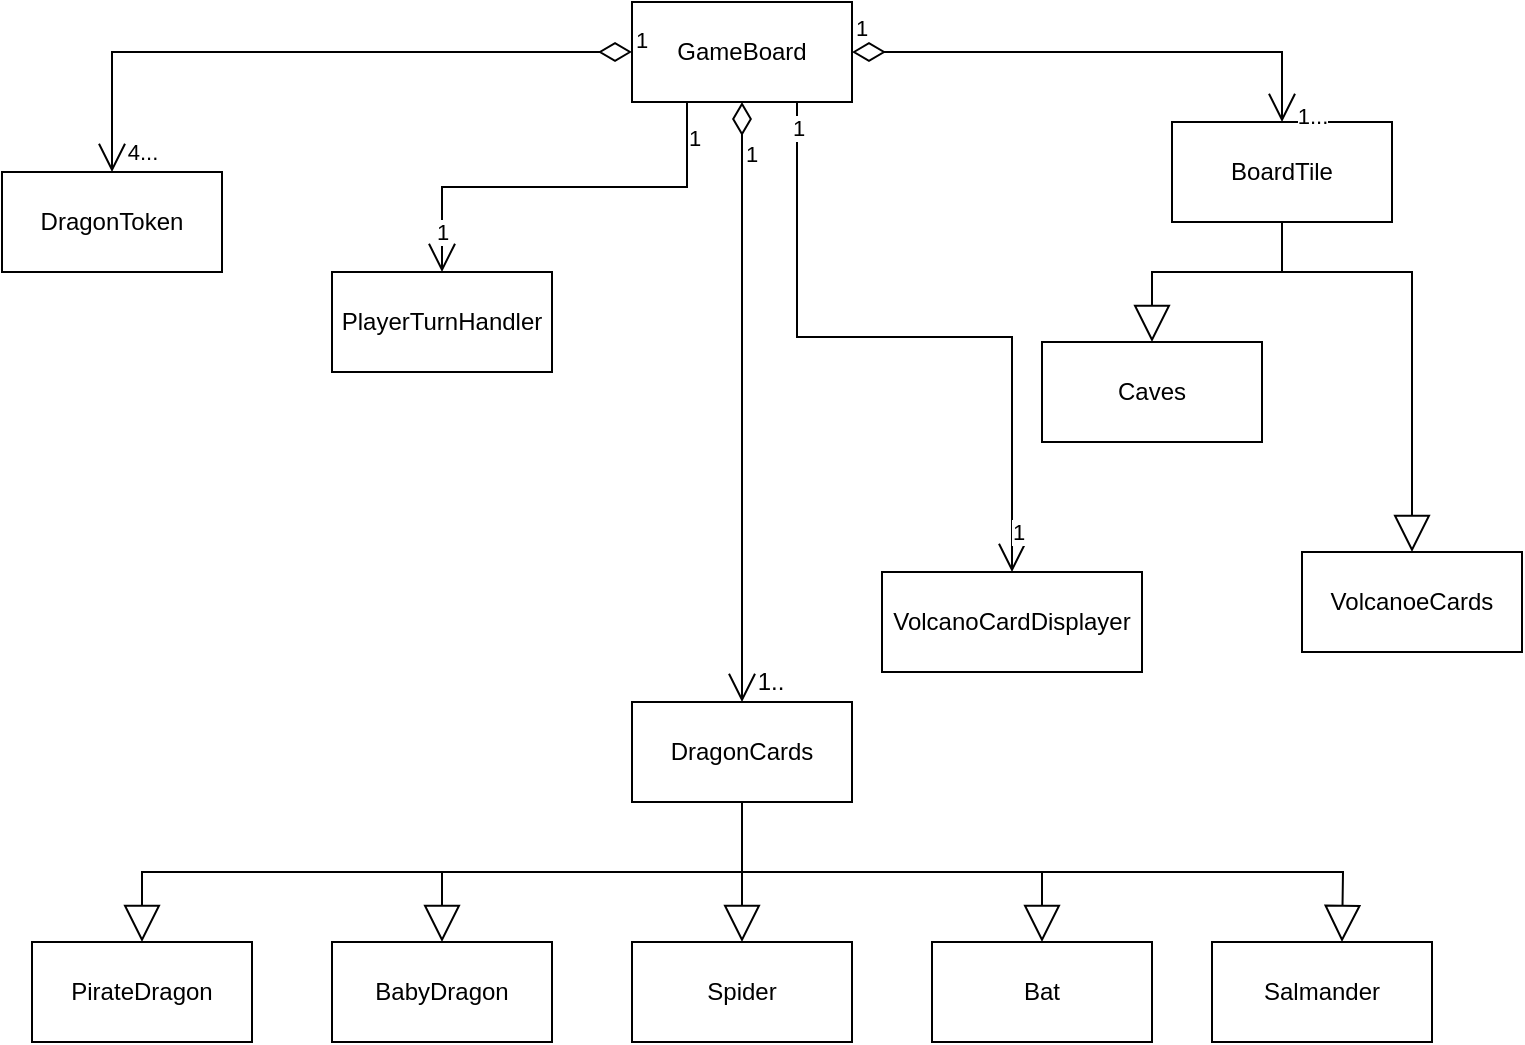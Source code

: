<mxfile version="23.1.2" type="google" pages="2">
  <diagram name="Page-1" id="gMzCMHXX9FjcbCN0oBpS">
    <mxGraphModel grid="1" page="1" gridSize="10" guides="1" tooltips="1" connect="1" arrows="1" fold="1" pageScale="1" pageWidth="827" pageHeight="1169" math="0" shadow="0">
      <root>
        <mxCell id="0" />
        <mxCell id="1" parent="0" />
        <mxCell id="GsDGSJiI5NfOqgojjjiV-1" value="DragonToken" style="html=1;whiteSpace=wrap;" vertex="1" parent="1">
          <mxGeometry x="30" y="180" width="110" height="50" as="geometry" />
        </mxCell>
        <mxCell id="GsDGSJiI5NfOqgojjjiV-3" value="Caves" style="html=1;whiteSpace=wrap;" vertex="1" parent="1">
          <mxGeometry x="550" y="265" width="110" height="50" as="geometry" />
        </mxCell>
        <mxCell id="GsDGSJiI5NfOqgojjjiV-4" value="VolcanoeCards" style="html=1;whiteSpace=wrap;" vertex="1" parent="1">
          <mxGeometry x="680" y="370" width="110" height="50" as="geometry" />
        </mxCell>
        <mxCell id="GsDGSJiI5NfOqgojjjiV-5" value="BoardTile" style="html=1;whiteSpace=wrap;" vertex="1" parent="1">
          <mxGeometry x="615" y="155" width="110" height="50" as="geometry" />
        </mxCell>
        <mxCell id="GsDGSJiI5NfOqgojjjiV-6" value="" style="endArrow=block;endSize=16;endFill=0;html=1;rounded=0;exitX=0.5;exitY=1;exitDx=0;exitDy=0;entryX=0.5;entryY=0;entryDx=0;entryDy=0;edgeStyle=orthogonalEdgeStyle;" edge="1" parent="1" source="GsDGSJiI5NfOqgojjjiV-5" target="GsDGSJiI5NfOqgojjjiV-4">
          <mxGeometry width="160" relative="1" as="geometry">
            <mxPoint x="615" y="235" as="sourcePoint" />
            <mxPoint x="775" y="235" as="targetPoint" />
            <Array as="points">
              <mxPoint x="670" y="230" />
              <mxPoint x="735" y="230" />
            </Array>
          </mxGeometry>
        </mxCell>
        <mxCell id="GsDGSJiI5NfOqgojjjiV-7" value="" style="endArrow=block;endSize=16;endFill=0;html=1;rounded=0;exitX=0.5;exitY=1;exitDx=0;exitDy=0;entryX=0.5;entryY=0;entryDx=0;entryDy=0;edgeStyle=orthogonalEdgeStyle;" edge="1" parent="1" source="GsDGSJiI5NfOqgojjjiV-5" target="GsDGSJiI5NfOqgojjjiV-3">
          <mxGeometry width="160" relative="1" as="geometry">
            <mxPoint x="680" y="215" as="sourcePoint" />
            <mxPoint x="740" y="275" as="targetPoint" />
            <Array as="points">
              <mxPoint x="670" y="230" />
              <mxPoint x="605" y="230" />
            </Array>
          </mxGeometry>
        </mxCell>
        <mxCell id="GsDGSJiI5NfOqgojjjiV-8" value="GameBoard" style="html=1;whiteSpace=wrap;" vertex="1" parent="1">
          <mxGeometry x="345" y="95" width="110" height="50" as="geometry" />
        </mxCell>
        <mxCell id="GsDGSJiI5NfOqgojjjiV-10" value="1" style="endArrow=open;html=1;endSize=12;startArrow=diamondThin;startSize=14;startFill=0;edgeStyle=orthogonalEdgeStyle;align=left;verticalAlign=bottom;rounded=0;exitX=1;exitY=0.5;exitDx=0;exitDy=0;entryX=0.5;entryY=0;entryDx=0;entryDy=0;" edge="1" parent="1" source="GsDGSJiI5NfOqgojjjiV-8" target="GsDGSJiI5NfOqgojjjiV-5">
          <mxGeometry x="-1" y="3" relative="1" as="geometry">
            <mxPoint x="435" y="165" as="sourcePoint" />
            <mxPoint x="595" y="165" as="targetPoint" />
          </mxGeometry>
        </mxCell>
        <mxCell id="GsDGSJiI5NfOqgojjjiV-11" value="1..." style="edgeLabel;html=1;align=center;verticalAlign=middle;resizable=0;points=[];" connectable="0" vertex="1" parent="GsDGSJiI5NfOqgojjjiV-10">
          <mxGeometry x="0.895" y="1" relative="1" as="geometry">
            <mxPoint x="14" y="10" as="offset" />
          </mxGeometry>
        </mxCell>
        <mxCell id="GsDGSJiI5NfOqgojjjiV-12" value="1" style="endArrow=open;html=1;endSize=12;startArrow=diamondThin;startSize=14;startFill=0;edgeStyle=orthogonalEdgeStyle;align=left;verticalAlign=bottom;rounded=0;exitX=0;exitY=0.5;exitDx=0;exitDy=0;entryX=0.5;entryY=0;entryDx=0;entryDy=0;" edge="1" parent="1" source="GsDGSJiI5NfOqgojjjiV-8" target="GsDGSJiI5NfOqgojjjiV-1">
          <mxGeometry x="-1" y="3" relative="1" as="geometry">
            <mxPoint x="145" y="185" as="sourcePoint" />
            <mxPoint x="360" y="350" as="targetPoint" />
          </mxGeometry>
        </mxCell>
        <mxCell id="GsDGSJiI5NfOqgojjjiV-13" value="4..." style="edgeLabel;html=1;align=center;verticalAlign=middle;resizable=0;points=[];" connectable="0" vertex="1" parent="GsDGSJiI5NfOqgojjjiV-12">
          <mxGeometry x="0.895" y="1" relative="1" as="geometry">
            <mxPoint x="14" y="7" as="offset" />
          </mxGeometry>
        </mxCell>
        <mxCell id="GsDGSJiI5NfOqgojjjiV-14" value="DragonCards" style="html=1;whiteSpace=wrap;" vertex="1" parent="1">
          <mxGeometry x="345" y="445" width="110" height="50" as="geometry" />
        </mxCell>
        <mxCell id="GsDGSJiI5NfOqgojjjiV-15" value="PirateDragon" style="html=1;whiteSpace=wrap;" vertex="1" parent="1">
          <mxGeometry x="45" y="565" width="110" height="50" as="geometry" />
        </mxCell>
        <mxCell id="GsDGSJiI5NfOqgojjjiV-16" value="BabyDragon" style="html=1;whiteSpace=wrap;" vertex="1" parent="1">
          <mxGeometry x="195" y="565" width="110" height="50" as="geometry" />
        </mxCell>
        <mxCell id="GsDGSJiI5NfOqgojjjiV-17" value="Spider" style="html=1;whiteSpace=wrap;" vertex="1" parent="1">
          <mxGeometry x="345" y="565" width="110" height="50" as="geometry" />
        </mxCell>
        <mxCell id="GsDGSJiI5NfOqgojjjiV-18" value="Bat" style="html=1;whiteSpace=wrap;" vertex="1" parent="1">
          <mxGeometry x="495" y="565" width="110" height="50" as="geometry" />
        </mxCell>
        <mxCell id="GsDGSJiI5NfOqgojjjiV-19" value="Salmander" style="html=1;whiteSpace=wrap;" vertex="1" parent="1">
          <mxGeometry x="635" y="565" width="110" height="50" as="geometry" />
        </mxCell>
        <mxCell id="GsDGSJiI5NfOqgojjjiV-20" value="" style="endArrow=block;endSize=16;endFill=0;html=1;rounded=0;exitX=0.5;exitY=1;exitDx=0;exitDy=0;edgeStyle=orthogonalEdgeStyle;entryX=0.5;entryY=0;entryDx=0;entryDy=0;" edge="1" parent="1" source="GsDGSJiI5NfOqgojjjiV-14">
          <mxGeometry width="160" relative="1" as="geometry">
            <mxPoint x="505" y="535" as="sourcePoint" />
            <mxPoint x="700" y="565" as="targetPoint" />
          </mxGeometry>
        </mxCell>
        <mxCell id="GsDGSJiI5NfOqgojjjiV-22" value="" style="endArrow=block;endSize=16;endFill=0;html=1;rounded=0;edgeStyle=orthogonalEdgeStyle;exitX=0.5;exitY=1;exitDx=0;exitDy=0;entryX=0.5;entryY=0;entryDx=0;entryDy=0;" edge="1" parent="1" source="GsDGSJiI5NfOqgojjjiV-14" target="GsDGSJiI5NfOqgojjjiV-18">
          <mxGeometry width="160" relative="1" as="geometry">
            <mxPoint x="339" y="665" as="sourcePoint" />
            <mxPoint x="499" y="665" as="targetPoint" />
          </mxGeometry>
        </mxCell>
        <mxCell id="GsDGSJiI5NfOqgojjjiV-23" value="" style="endArrow=block;endSize=16;endFill=0;html=1;rounded=0;edgeStyle=orthogonalEdgeStyle;exitX=0.5;exitY=1;exitDx=0;exitDy=0;entryX=0.5;entryY=0;entryDx=0;entryDy=0;" edge="1" parent="1" source="GsDGSJiI5NfOqgojjjiV-14" target="GsDGSJiI5NfOqgojjjiV-17">
          <mxGeometry width="160" relative="1" as="geometry">
            <mxPoint x="349" y="675" as="sourcePoint" />
            <mxPoint x="509" y="675" as="targetPoint" />
          </mxGeometry>
        </mxCell>
        <mxCell id="GsDGSJiI5NfOqgojjjiV-24" value="" style="endArrow=block;endSize=16;endFill=0;html=1;rounded=0;edgeStyle=orthogonalEdgeStyle;exitX=0.5;exitY=1;exitDx=0;exitDy=0;entryX=0.5;entryY=0;entryDx=0;entryDy=0;" edge="1" parent="1" source="GsDGSJiI5NfOqgojjjiV-14" target="GsDGSJiI5NfOqgojjjiV-16">
          <mxGeometry width="160" relative="1" as="geometry">
            <mxPoint x="359" y="685" as="sourcePoint" />
            <mxPoint x="519" y="685" as="targetPoint" />
          </mxGeometry>
        </mxCell>
        <mxCell id="GsDGSJiI5NfOqgojjjiV-25" value="" style="endArrow=block;endSize=16;endFill=0;html=1;rounded=0;edgeStyle=orthogonalEdgeStyle;exitX=0.5;exitY=1;exitDx=0;exitDy=0;entryX=0.5;entryY=0;entryDx=0;entryDy=0;" edge="1" parent="1" source="GsDGSJiI5NfOqgojjjiV-14" target="GsDGSJiI5NfOqgojjjiV-15">
          <mxGeometry width="160" relative="1" as="geometry">
            <mxPoint x="369" y="695" as="sourcePoint" />
            <mxPoint x="529" y="695" as="targetPoint" />
          </mxGeometry>
        </mxCell>
        <mxCell id="GsDGSJiI5NfOqgojjjiV-26" value="1" style="endArrow=open;html=1;endSize=12;startArrow=diamondThin;startSize=14;startFill=0;edgeStyle=orthogonalEdgeStyle;align=left;verticalAlign=bottom;rounded=0;exitX=0.5;exitY=1;exitDx=0;exitDy=0;entryX=0.5;entryY=0;entryDx=0;entryDy=0;" edge="1" parent="1" source="GsDGSJiI5NfOqgojjjiV-8" target="GsDGSJiI5NfOqgojjjiV-14">
          <mxGeometry x="-0.767" relative="1" as="geometry">
            <mxPoint x="385" y="445" as="sourcePoint" />
            <mxPoint x="545" y="445" as="targetPoint" />
            <mxPoint as="offset" />
          </mxGeometry>
        </mxCell>
        <mxCell id="GsDGSJiI5NfOqgojjjiV-27" value="PlayerTurnHandler" style="html=1;whiteSpace=wrap;" vertex="1" parent="1">
          <mxGeometry x="195" y="230" width="110" height="50" as="geometry" />
        </mxCell>
        <mxCell id="GsDGSJiI5NfOqgojjjiV-28" value="1.." style="text;html=1;align=center;verticalAlign=middle;resizable=0;points=[];autosize=1;strokeColor=none;fillColor=none;" vertex="1" parent="1">
          <mxGeometry x="394" y="420" width="40" height="30" as="geometry" />
        </mxCell>
        <mxCell id="GsDGSJiI5NfOqgojjjiV-33" value="" style="endArrow=open;endFill=1;endSize=12;html=1;rounded=0;exitX=0.25;exitY=1;exitDx=0;exitDy=0;entryX=0.5;entryY=0;entryDx=0;entryDy=0;edgeStyle=orthogonalEdgeStyle;" edge="1" parent="1" source="GsDGSJiI5NfOqgojjjiV-8" target="GsDGSJiI5NfOqgojjjiV-27">
          <mxGeometry width="160" relative="1" as="geometry">
            <mxPoint x="250" y="190" as="sourcePoint" />
            <mxPoint x="410" y="190" as="targetPoint" />
          </mxGeometry>
        </mxCell>
        <mxCell id="GsDGSJiI5NfOqgojjjiV-37" value="1" style="edgeLabel;html=1;align=center;verticalAlign=middle;resizable=0;points=[];" connectable="0" vertex="1" parent="GsDGSJiI5NfOqgojjjiV-33">
          <mxGeometry x="-0.831" y="3" relative="1" as="geometry">
            <mxPoint as="offset" />
          </mxGeometry>
        </mxCell>
        <mxCell id="GsDGSJiI5NfOqgojjjiV-38" value="1" style="edgeLabel;html=1;align=center;verticalAlign=middle;resizable=0;points=[];" connectable="0" vertex="1" parent="GsDGSJiI5NfOqgojjjiV-33">
          <mxGeometry x="0.807" y="3" relative="1" as="geometry">
            <mxPoint x="-3" as="offset" />
          </mxGeometry>
        </mxCell>
        <mxCell id="GsDGSJiI5NfOqgojjjiV-42" value="VolcanoCardDisplayer" style="html=1;whiteSpace=wrap;" vertex="1" parent="1">
          <mxGeometry x="470" y="380" width="130" height="50" as="geometry" />
        </mxCell>
        <mxCell id="GsDGSJiI5NfOqgojjjiV-43" value="" style="endArrow=open;endFill=1;endSize=12;html=1;rounded=0;exitX=0.75;exitY=1;exitDx=0;exitDy=0;entryX=0.5;entryY=0;entryDx=0;entryDy=0;edgeStyle=orthogonalEdgeStyle;" edge="1" parent="1" source="GsDGSJiI5NfOqgojjjiV-8" target="GsDGSJiI5NfOqgojjjiV-42">
          <mxGeometry width="160" relative="1" as="geometry">
            <mxPoint x="450" y="260" as="sourcePoint" />
            <mxPoint x="610" y="260" as="targetPoint" />
          </mxGeometry>
        </mxCell>
        <mxCell id="GsDGSJiI5NfOqgojjjiV-44" value="1" style="edgeLabel;html=1;align=center;verticalAlign=middle;resizable=0;points=[];" connectable="0" vertex="1" parent="GsDGSJiI5NfOqgojjjiV-43">
          <mxGeometry x="0.883" y="3" relative="1" as="geometry">
            <mxPoint as="offset" />
          </mxGeometry>
        </mxCell>
        <mxCell id="GsDGSJiI5NfOqgojjjiV-45" value="1" style="edgeLabel;html=1;align=center;verticalAlign=middle;resizable=0;points=[];" connectable="0" vertex="1" parent="GsDGSJiI5NfOqgojjjiV-43">
          <mxGeometry x="-0.927" relative="1" as="geometry">
            <mxPoint as="offset" />
          </mxGeometry>
        </mxCell>
      </root>
    </mxGraphModel>
  </diagram>
  <diagram id="fZDv-M5CTBMNFioVwwoE" name="Page-2">
    <mxGraphModel grid="1" page="1" gridSize="10" guides="1" tooltips="1" connect="1" arrows="1" fold="1" pageScale="1" pageWidth="827" pageHeight="1169" math="0" shadow="0">
      <root>
        <mxCell id="0" />
        <mxCell id="1" parent="0" />
        <mxCell id="_j2H7pfuLPVvZi__WqnH-1" value="GameBoard" style="swimlane;fontStyle=1;align=center;verticalAlign=top;childLayout=stackLayout;horizontal=1;startSize=26;horizontalStack=0;resizeParent=1;resizeParentMax=0;resizeLast=0;collapsible=1;marginBottom=0;whiteSpace=wrap;html=1;" vertex="1" parent="1">
          <mxGeometry x="565" y="50" width="270" height="250" as="geometry" />
        </mxCell>
        <mxCell id="_j2H7pfuLPVvZi__WqnH-2" value="+ noOfPlayers: Int&lt;br&gt;+ noOfVolcanoCards: Int&lt;br&gt;+ volcanoCards: array of VolcanoCard&lt;br&gt;+ players: array of DragonToken&lt;br&gt;+ dragonCards: array of DragonCard&lt;br&gt;+ caves: array of Caves&lt;br&gt;+ playerTurnHandler: PlayerTurnHandler&lt;br&gt;+ volcanoCardDisplayer: VolcanoCardDisplayer" style="text;strokeColor=none;fillColor=none;align=left;verticalAlign=top;spacingLeft=4;spacingRight=4;overflow=hidden;rotatable=0;points=[[0,0.5],[1,0.5]];portConstraint=eastwest;whiteSpace=wrap;html=1;" vertex="1" parent="_j2H7pfuLPVvZi__WqnH-1">
          <mxGeometry y="26" width="270" height="124" as="geometry" />
        </mxCell>
        <mxCell id="_j2H7pfuLPVvZi__WqnH-3" value="" style="line;strokeWidth=1;fillColor=none;align=left;verticalAlign=middle;spacingTop=-1;spacingLeft=3;spacingRight=3;rotatable=0;labelPosition=right;points=[];portConstraint=eastwest;strokeColor=inherit;" vertex="1" parent="_j2H7pfuLPVvZi__WqnH-1">
          <mxGeometry y="150" width="270" height="10" as="geometry" />
        </mxCell>
        <mxCell id="_j2H7pfuLPVvZi__WqnH-4" value="&lt;div&gt;+ initializeBoard()&lt;/div&gt;&lt;div&gt;+ drawBoardTiles()&lt;br style=&quot;border-color: var(--border-color);&quot;&gt;&lt;div style=&quot;border-color: var(--border-color);&quot;&gt;+ drawDragonCards()&lt;/div&gt;+ placePlayers()&lt;/div&gt;&lt;div&gt;&lt;span style=&quot;background-color: initial;&quot;&gt;+ beginGame()&lt;/span&gt;&lt;br&gt;&lt;/div&gt;" style="text;strokeColor=none;fillColor=none;align=left;verticalAlign=top;spacingLeft=4;spacingRight=4;overflow=hidden;rotatable=0;points=[[0,0.5],[1,0.5]];portConstraint=eastwest;whiteSpace=wrap;html=1;" vertex="1" parent="_j2H7pfuLPVvZi__WqnH-1">
          <mxGeometry y="160" width="270" height="90" as="geometry" />
        </mxCell>
        <mxCell id="_j2H7pfuLPVvZi__WqnH-5" value="PlayerTurnHandler" style="swimlane;fontStyle=1;align=center;verticalAlign=top;childLayout=stackLayout;horizontal=1;startSize=26;horizontalStack=0;resizeParent=1;resizeParentMax=0;resizeLast=0;collapsible=1;marginBottom=0;whiteSpace=wrap;html=1;" vertex="1" parent="1">
          <mxGeometry x="90" y="470" width="370" height="210" as="geometry" />
        </mxCell>
        <mxCell id="_j2H7pfuLPVvZi__WqnH-6" value="+ currentPlayer: DragonCard&lt;br&gt;+ players: array of DragonToken&lt;br&gt;+ currentTurn: Int" style="text;strokeColor=none;fillColor=none;align=left;verticalAlign=top;spacingLeft=4;spacingRight=4;overflow=hidden;rotatable=0;points=[[0,0.5],[1,0.5]];portConstraint=eastwest;whiteSpace=wrap;html=1;" vertex="1" parent="_j2H7pfuLPVvZi__WqnH-5">
          <mxGeometry y="26" width="370" height="54" as="geometry" />
        </mxCell>
        <mxCell id="_j2H7pfuLPVvZi__WqnH-7" value="" style="line;strokeWidth=1;fillColor=none;align=left;verticalAlign=middle;spacingTop=-1;spacingLeft=3;spacingRight=3;rotatable=0;labelPosition=right;points=[];portConstraint=eastwest;strokeColor=inherit;" vertex="1" parent="_j2H7pfuLPVvZi__WqnH-5">
          <mxGeometry y="80" width="370" height="8" as="geometry" />
        </mxCell>
        <mxCell id="_j2H7pfuLPVvZi__WqnH-8" value="&lt;div&gt;+ startPlayerTurns()&lt;/div&gt;&lt;div&gt;+ endTurn()&lt;/div&gt;&lt;div&gt;+ handleTurn(player DragonToken)&lt;/div&gt;&lt;div&gt;+ updateLeaderBoard(player&amp;nbsp;&lt;/div&gt;DragonToken)&lt;br&gt;+ chooseDragonToken()&lt;br&gt;+ flipDragontoken()" style="text;strokeColor=none;fillColor=none;align=left;verticalAlign=top;spacingLeft=4;spacingRight=4;overflow=hidden;rotatable=0;points=[[0,0.5],[1,0.5]];portConstraint=eastwest;whiteSpace=wrap;html=1;" vertex="1" parent="_j2H7pfuLPVvZi__WqnH-5">
          <mxGeometry y="88" width="370" height="122" as="geometry" />
        </mxCell>
        <mxCell id="_j2H7pfuLPVvZi__WqnH-9" value="" style="endArrow=open;endFill=1;endSize=12;html=1;rounded=0;exitX=0.252;exitY=1.006;exitDx=0;exitDy=0;exitPerimeter=0;entryX=0.5;entryY=0;entryDx=0;entryDy=0;edgeStyle=orthogonalEdgeStyle;" edge="1" parent="1" source="_j2H7pfuLPVvZi__WqnH-4" target="_j2H7pfuLPVvZi__WqnH-5">
          <mxGeometry width="160" relative="1" as="geometry">
            <mxPoint x="535" y="360" as="sourcePoint" />
            <mxPoint x="695" y="360" as="targetPoint" />
          </mxGeometry>
        </mxCell>
        <mxCell id="_j2H7pfuLPVvZi__WqnH-14" value="DragonToken" style="swimlane;fontStyle=1;align=center;verticalAlign=top;childLayout=stackLayout;horizontal=1;startSize=26;horizontalStack=0;resizeParent=1;resizeParentMax=0;resizeLast=0;collapsible=1;marginBottom=0;whiteSpace=wrap;html=1;" vertex="1" parent="1">
          <mxGeometry x="145" y="210" width="260" height="140" as="geometry" />
        </mxCell>
        <mxCell id="_j2H7pfuLPVvZi__WqnH-15" value="+ color: String&lt;br&gt;+ position: BoardTile" style="text;strokeColor=none;fillColor=none;align=left;verticalAlign=top;spacingLeft=4;spacingRight=4;overflow=hidden;rotatable=0;points=[[0,0.5],[1,0.5]];portConstraint=eastwest;whiteSpace=wrap;html=1;" vertex="1" parent="_j2H7pfuLPVvZi__WqnH-14">
          <mxGeometry y="26" width="260" height="34" as="geometry" />
        </mxCell>
        <mxCell id="_j2H7pfuLPVvZi__WqnH-16" value="" style="line;strokeWidth=1;fillColor=none;align=left;verticalAlign=middle;spacingTop=-1;spacingLeft=3;spacingRight=3;rotatable=0;labelPosition=right;points=[];portConstraint=eastwest;strokeColor=inherit;" vertex="1" parent="_j2H7pfuLPVvZi__WqnH-14">
          <mxGeometry y="60" width="260" height="40" as="geometry" />
        </mxCell>
        <mxCell id="_j2H7pfuLPVvZi__WqnH-17" value="+ updateScore()&lt;br&gt;+ move(tile BoardTile)" style="text;strokeColor=none;fillColor=none;align=left;verticalAlign=top;spacingLeft=4;spacingRight=4;overflow=hidden;rotatable=0;points=[[0,0.5],[1,0.5]];portConstraint=eastwest;whiteSpace=wrap;html=1;" vertex="1" parent="_j2H7pfuLPVvZi__WqnH-14">
          <mxGeometry y="100" width="260" height="40" as="geometry" />
        </mxCell>
        <mxCell id="_j2H7pfuLPVvZi__WqnH-18" value="" style="endArrow=open;html=1;endSize=12;startArrow=diamondThin;startSize=14;startFill=0;edgeStyle=orthogonalEdgeStyle;align=left;verticalAlign=bottom;rounded=0;exitX=0;exitY=0.5;exitDx=0;exitDy=0;entryX=0.5;entryY=0;entryDx=0;entryDy=0;" edge="1" parent="1" source="_j2H7pfuLPVvZi__WqnH-2" target="_j2H7pfuLPVvZi__WqnH-14">
          <mxGeometry x="-0.945" y="-8" relative="1" as="geometry">
            <mxPoint x="285" y="110" as="sourcePoint" />
            <mxPoint x="445" y="110" as="targetPoint" />
            <mxPoint as="offset" />
          </mxGeometry>
        </mxCell>
        <mxCell id="_j2H7pfuLPVvZi__WqnH-19" value="1" style="edgeLabel;html=1;align=center;verticalAlign=middle;resizable=0;points=[];" connectable="0" vertex="1" parent="_j2H7pfuLPVvZi__WqnH-18">
          <mxGeometry x="-0.808" y="1" relative="1" as="geometry">
            <mxPoint y="-1" as="offset" />
          </mxGeometry>
        </mxCell>
        <mxCell id="_j2H7pfuLPVvZi__WqnH-20" value="4..." style="edgeLabel;html=1;align=center;verticalAlign=middle;resizable=0;points=[];" connectable="0" vertex="1" parent="_j2H7pfuLPVvZi__WqnH-18">
          <mxGeometry x="0.812" y="2" relative="1" as="geometry">
            <mxPoint as="offset" />
          </mxGeometry>
        </mxCell>
        <mxCell id="_j2H7pfuLPVvZi__WqnH-25" value="&lt;p style=&quot;margin:0px;margin-top:4px;text-align:center;&quot;&gt;&lt;i&gt;&amp;lt;&amp;lt;abstract&amp;gt;&amp;gt;&lt;/i&gt;&lt;br&gt;&lt;b&gt;BoardTile&lt;/b&gt;&lt;/p&gt;&lt;hr size=&quot;1&quot;&gt;&lt;p style=&quot;margin:0px;margin-left:4px;&quot;&gt;+ x: Float&lt;br&gt;+ y: Float&lt;/p&gt;&lt;p style=&quot;margin:0px;margin-left:4px;&quot;&gt;+ orientation: Float&lt;/p&gt;&lt;p style=&quot;margin:0px;margin-left:4px;&quot;&gt;+ tileType: GameCharacter&lt;/p&gt;" style="verticalAlign=top;align=left;overflow=fill;fontSize=12;fontFamily=Helvetica;html=1;whiteSpace=wrap;" vertex="1" parent="1">
          <mxGeometry x="1265" y="239.5" width="190" height="110" as="geometry" />
        </mxCell>
        <mxCell id="_j2H7pfuLPVvZi__WqnH-26" value="&lt;p style=&quot;margin:0px;margin-top:4px;text-align:center;&quot;&gt;&lt;i&gt;&amp;lt;&amp;lt;enumeration&amp;gt;&amp;gt;&lt;/i&gt;&lt;br&gt;&lt;b&gt;GameCharacters&lt;/b&gt;&lt;/p&gt;&lt;hr size=&quot;1&quot;&gt;&lt;p style=&quot;margin:0px;margin-left:4px;&quot;&gt;&lt;span style=&quot;background-color: initial;&quot;&gt;BabyDragon&lt;/span&gt;&lt;br&gt;&lt;/p&gt;&lt;p style=&quot;margin:0px;margin-left:4px;&quot;&gt;Spider&lt;/p&gt;&lt;p style=&quot;margin:0px;margin-left:4px;&quot;&gt;Bat&lt;/p&gt;&lt;p style=&quot;margin:0px;margin-left:4px;&quot;&gt;Salmander&lt;/p&gt;&lt;p style=&quot;border-color: var(--border-color); margin: 0px 0px 0px 4px;&quot;&gt;PirateDragon&lt;/p&gt;&lt;div&gt;&lt;br&gt;&lt;/div&gt;" style="verticalAlign=top;align=left;overflow=fill;fontSize=12;fontFamily=Helvetica;html=1;whiteSpace=wrap;" vertex="1" parent="1">
          <mxGeometry x="1075" y="643" width="190" height="130" as="geometry" />
        </mxCell>
        <mxCell id="_j2H7pfuLPVvZi__WqnH-28" value="" style="endArrow=open;html=1;endSize=12;startArrow=diamondThin;startSize=14;startFill=0;edgeStyle=orthogonalEdgeStyle;align=left;verticalAlign=bottom;rounded=0;exitX=1;exitY=0.5;exitDx=0;exitDy=0;entryX=0.5;entryY=0;entryDx=0;entryDy=0;" edge="1" parent="1" source="_j2H7pfuLPVvZi__WqnH-2" target="_j2H7pfuLPVvZi__WqnH-25">
          <mxGeometry x="-1" y="3" relative="1" as="geometry">
            <mxPoint x="1332" y="130" as="sourcePoint" />
            <mxPoint x="1042" y="202" as="targetPoint" />
          </mxGeometry>
        </mxCell>
        <mxCell id="_j2H7pfuLPVvZi__WqnH-29" value="1" style="edgeLabel;html=1;align=center;verticalAlign=middle;resizable=0;points=[];" connectable="0" vertex="1" parent="_j2H7pfuLPVvZi__WqnH-28">
          <mxGeometry x="-0.808" y="1" relative="1" as="geometry">
            <mxPoint y="-1" as="offset" />
          </mxGeometry>
        </mxCell>
        <mxCell id="_j2H7pfuLPVvZi__WqnH-30" value="0..." style="edgeLabel;html=1;align=center;verticalAlign=middle;resizable=0;points=[];" connectable="0" vertex="1" parent="_j2H7pfuLPVvZi__WqnH-28">
          <mxGeometry x="0.812" y="2" relative="1" as="geometry">
            <mxPoint as="offset" />
          </mxGeometry>
        </mxCell>
        <mxCell id="_j2H7pfuLPVvZi__WqnH-35" value="VolcanoCard" style="swimlane;fontStyle=1;align=center;verticalAlign=top;childLayout=stackLayout;horizontal=1;startSize=26;horizontalStack=0;resizeParent=1;resizeParentMax=0;resizeLast=0;collapsible=1;marginBottom=0;whiteSpace=wrap;html=1;" vertex="1" parent="1">
          <mxGeometry x="1405" y="439.5" width="160" height="70" as="geometry" />
        </mxCell>
        <mxCell id="_j2H7pfuLPVvZi__WqnH-36" value="+ indent: Boolean&lt;br&gt;+ cave: Cave" style="text;strokeColor=none;fillColor=none;align=left;verticalAlign=top;spacingLeft=4;spacingRight=4;overflow=hidden;rotatable=0;points=[[0,0.5],[1,0.5]];portConstraint=eastwest;whiteSpace=wrap;html=1;" vertex="1" parent="_j2H7pfuLPVvZi__WqnH-35">
          <mxGeometry y="26" width="160" height="44" as="geometry" />
        </mxCell>
        <mxCell id="_j2H7pfuLPVvZi__WqnH-39" value="" style="endArrow=block;endSize=16;endFill=0;html=1;rounded=0;exitX=0.5;exitY=1;exitDx=0;exitDy=0;entryX=0.5;entryY=0;entryDx=0;entryDy=0;edgeStyle=orthogonalEdgeStyle;" edge="1" parent="1" source="_j2H7pfuLPVvZi__WqnH-25" target="_j2H7pfuLPVvZi__WqnH-35">
          <mxGeometry width="160" relative="1" as="geometry">
            <mxPoint x="1425" y="399.5" as="sourcePoint" />
            <mxPoint x="1585" y="399.5" as="targetPoint" />
          </mxGeometry>
        </mxCell>
        <mxCell id="_j2H7pfuLPVvZi__WqnH-40" value="" style="endArrow=block;endSize=16;endFill=0;html=1;rounded=0;exitX=0.5;exitY=1;exitDx=0;exitDy=0;entryX=0.5;entryY=0;entryDx=0;entryDy=0;edgeStyle=orthogonalEdgeStyle;" edge="1" parent="1" source="_j2H7pfuLPVvZi__WqnH-25" target="_j2H7pfuLPVvZi__WqnH-41">
          <mxGeometry width="160" relative="1" as="geometry">
            <mxPoint x="1370" y="359.5" as="sourcePoint" />
            <mxPoint x="1250" y="439.5" as="targetPoint" />
          </mxGeometry>
        </mxCell>
        <mxCell id="_j2H7pfuLPVvZi__WqnH-41" value="Cave" style="html=1;whiteSpace=wrap;" vertex="1" parent="1">
          <mxGeometry x="1195" y="439.5" width="110" height="50" as="geometry" />
        </mxCell>
        <mxCell id="_j2H7pfuLPVvZi__WqnH-43" value="BoardTileManager" style="swimlane;fontStyle=1;align=center;verticalAlign=top;childLayout=stackLayout;horizontal=1;startSize=26;horizontalStack=0;resizeParent=1;resizeParentMax=0;resizeLast=0;collapsible=1;marginBottom=0;whiteSpace=wrap;html=1;" vertex="1" parent="1">
          <mxGeometry x="852" y="310" width="190" height="210" as="geometry" />
        </mxCell>
        <mxCell id="_j2H7pfuLPVvZi__WqnH-44" value="&lt;div&gt;+ volcanoCards: array of VolcanoCards&lt;/div&gt;&lt;div&gt;+ volcanoCardOrder: array of GameCharacters&lt;/div&gt;&lt;div&gt;+ noOfVolcanoCards: Int&lt;/div&gt;&lt;div&gt;+ noOfPlayers: Int&lt;/div&gt;&lt;div&gt;&lt;br&gt;&lt;/div&gt;" style="text;strokeColor=none;fillColor=none;align=left;verticalAlign=top;spacingLeft=4;spacingRight=4;overflow=hidden;rotatable=0;points=[[0,0.5],[1,0.5]];portConstraint=eastwest;whiteSpace=wrap;html=1;" vertex="1" parent="_j2H7pfuLPVvZi__WqnH-43">
          <mxGeometry y="26" width="190" height="104" as="geometry" />
        </mxCell>
        <mxCell id="_j2H7pfuLPVvZi__WqnH-45" value="" style="line;strokeWidth=1;fillColor=none;align=left;verticalAlign=middle;spacingTop=-1;spacingLeft=3;spacingRight=3;rotatable=0;labelPosition=right;points=[];portConstraint=eastwest;strokeColor=inherit;" vertex="1" parent="_j2H7pfuLPVvZi__WqnH-43">
          <mxGeometry y="130" width="190" height="8" as="geometry" />
        </mxCell>
        <mxCell id="_j2H7pfuLPVvZi__WqnH-46" value="+ calculateLocations()&lt;br&gt;+ calculateTileOrientation()&lt;br&gt;+ generateVolcanoCardOrder()&lt;br&gt;+ displayTiles()" style="text;strokeColor=none;fillColor=none;align=left;verticalAlign=top;spacingLeft=4;spacingRight=4;overflow=hidden;rotatable=0;points=[[0,0.5],[1,0.5]];portConstraint=eastwest;whiteSpace=wrap;html=1;" vertex="1" parent="_j2H7pfuLPVvZi__WqnH-43">
          <mxGeometry y="138" width="190" height="72" as="geometry" />
        </mxCell>
        <mxCell id="_j2H7pfuLPVvZi__WqnH-47" value="" style="endArrow=open;endFill=1;endSize=12;html=1;rounded=0;exitX=1;exitY=0.5;exitDx=0;exitDy=0;entryX=0.5;entryY=0;entryDx=0;entryDy=0;edgeStyle=orthogonalEdgeStyle;" edge="1" parent="1" source="_j2H7pfuLPVvZi__WqnH-4" target="_j2H7pfuLPVvZi__WqnH-43">
          <mxGeometry width="160" relative="1" as="geometry">
            <mxPoint x="865" y="280" as="sourcePoint" />
            <mxPoint x="1025" y="280" as="targetPoint" />
          </mxGeometry>
        </mxCell>
        <mxCell id="_j2H7pfuLPVvZi__WqnH-50" value="" style="endArrow=open;endSize=12;dashed=1;html=1;rounded=0;exitX=0;exitY=0.5;exitDx=0;exitDy=0;entryX=0.5;entryY=0;entryDx=0;entryDy=0;edgeStyle=orthogonalEdgeStyle;" edge="1" parent="1" source="_j2H7pfuLPVvZi__WqnH-25" target="_j2H7pfuLPVvZi__WqnH-26">
          <mxGeometry width="160" relative="1" as="geometry">
            <mxPoint x="1155" y="550" as="sourcePoint" />
            <mxPoint x="1315" y="550" as="targetPoint" />
          </mxGeometry>
        </mxCell>
        <mxCell id="_j2H7pfuLPVvZi__WqnH-51" value="DragonCard" style="swimlane;fontStyle=1;align=center;verticalAlign=top;childLayout=stackLayout;horizontal=1;startSize=26;horizontalStack=0;resizeParent=1;resizeParentMax=0;resizeLast=0;collapsible=1;marginBottom=0;whiteSpace=wrap;html=1;" vertex="1" parent="1">
          <mxGeometry x="585" y="630" width="230" height="130" as="geometry" />
        </mxCell>
        <mxCell id="_j2H7pfuLPVvZi__WqnH-52" value="+ tokenType: GameCharacter&lt;br&gt;+ position: BoardTile&lt;br&gt;+ score: Int&lt;br&gt;+ cardCount: Int&lt;br&gt;+ x: Int&lt;br&gt;+ y: Int" style="text;strokeColor=none;fillColor=none;align=left;verticalAlign=top;spacingLeft=4;spacingRight=4;overflow=hidden;rotatable=0;points=[[0,0.5],[1,0.5]];portConstraint=eastwest;whiteSpace=wrap;html=1;" vertex="1" parent="_j2H7pfuLPVvZi__WqnH-51">
          <mxGeometry y="26" width="230" height="104" as="geometry" />
        </mxCell>
        <mxCell id="_j2H7pfuLPVvZi__WqnH-55" value="" style="endArrow=open;endSize=12;dashed=1;html=1;rounded=0;exitX=1;exitY=0.5;exitDx=0;exitDy=0;entryX=0;entryY=0.5;entryDx=0;entryDy=0;edgeStyle=orthogonalEdgeStyle;" edge="1" parent="1" source="_j2H7pfuLPVvZi__WqnH-52" target="_j2H7pfuLPVvZi__WqnH-26">
          <mxGeometry width="160" relative="1" as="geometry">
            <mxPoint x="1060" y="452" as="sourcePoint" />
            <mxPoint x="965" y="777" as="targetPoint" />
          </mxGeometry>
        </mxCell>
        <mxCell id="_j2H7pfuLPVvZi__WqnH-56" value="" style="endArrow=open;html=1;endSize=12;startArrow=diamondThin;startSize=14;startFill=0;edgeStyle=orthogonalEdgeStyle;align=left;verticalAlign=bottom;rounded=0;exitX=0.499;exitY=1.011;exitDx=0;exitDy=0;entryX=0.5;entryY=0;entryDx=0;entryDy=0;exitPerimeter=0;" edge="1" parent="1" source="_j2H7pfuLPVvZi__WqnH-4" target="_j2H7pfuLPVvZi__WqnH-51">
          <mxGeometry x="-0.945" y="-8" relative="1" as="geometry">
            <mxPoint x="770" y="460" as="sourcePoint" />
            <mxPoint x="480" y="532" as="targetPoint" />
            <mxPoint as="offset" />
          </mxGeometry>
        </mxCell>
        <mxCell id="_j2H7pfuLPVvZi__WqnH-57" value="1" style="edgeLabel;html=1;align=center;verticalAlign=middle;resizable=0;points=[];" connectable="0" vertex="1" parent="_j2H7pfuLPVvZi__WqnH-56">
          <mxGeometry x="-0.808" y="1" relative="1" as="geometry">
            <mxPoint y="-1" as="offset" />
          </mxGeometry>
        </mxCell>
        <mxCell id="_j2H7pfuLPVvZi__WqnH-58" value="4..." style="edgeLabel;html=1;align=center;verticalAlign=middle;resizable=0;points=[];" connectable="0" vertex="1" parent="_j2H7pfuLPVvZi__WqnH-56">
          <mxGeometry x="0.812" y="2" relative="1" as="geometry">
            <mxPoint as="offset" />
          </mxGeometry>
        </mxCell>
      </root>
    </mxGraphModel>
  </diagram>
</mxfile>
